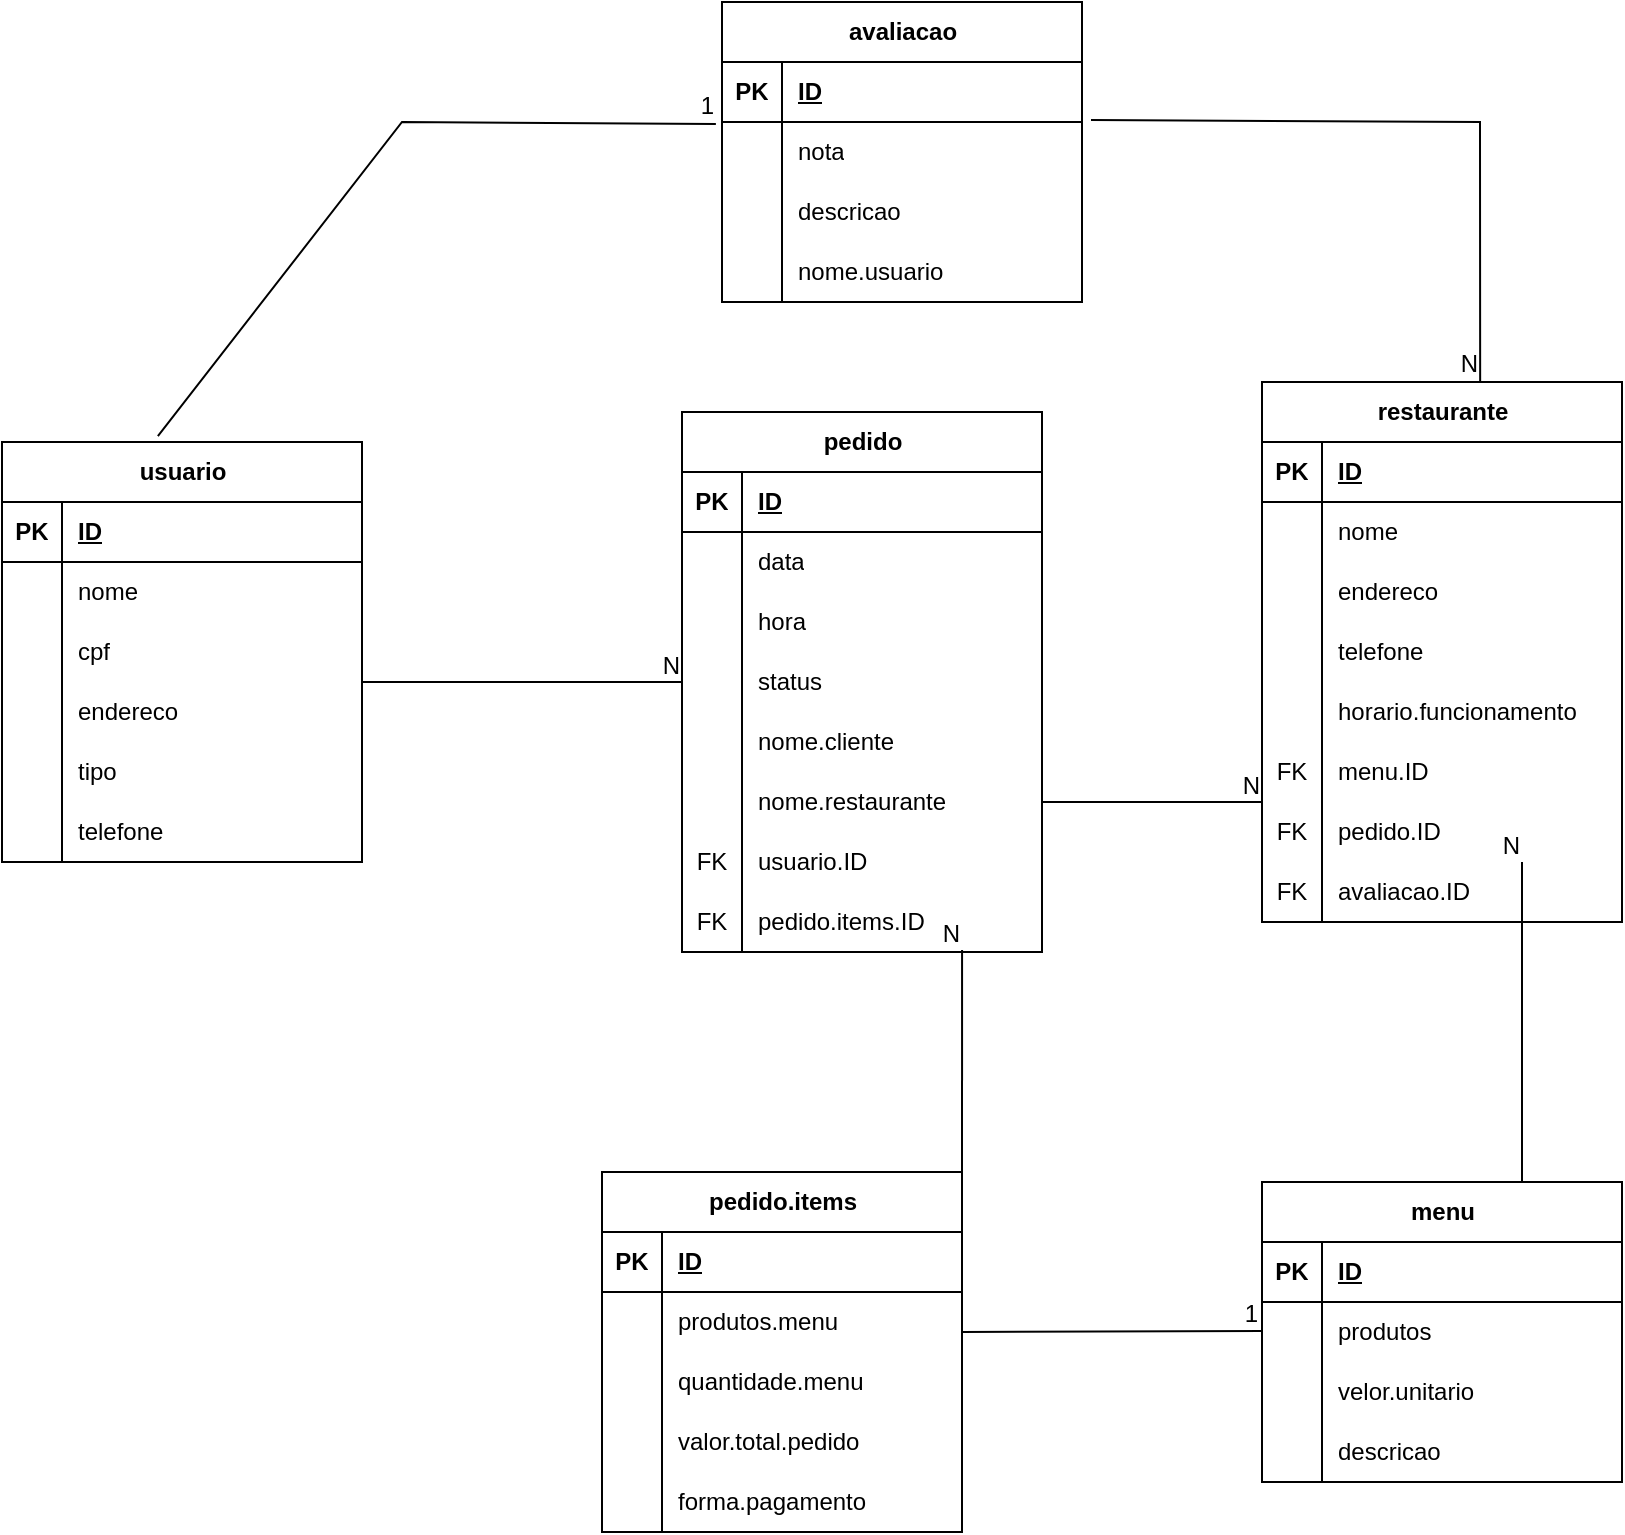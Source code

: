 <mxfile version="22.0.2" type="device">
  <diagram name="Página-1" id="AuluO09jWXsHlq4PIHbx">
    <mxGraphModel dx="1639" dy="901" grid="1" gridSize="10" guides="1" tooltips="1" connect="1" arrows="1" fold="1" page="1" pageScale="1" pageWidth="827" pageHeight="1169" math="0" shadow="0">
      <root>
        <mxCell id="0" />
        <mxCell id="1" parent="0" />
        <mxCell id="i4VufUz5K9TblMIkM4ua-24" value="usuario" style="shape=table;startSize=30;container=1;collapsible=1;childLayout=tableLayout;fixedRows=1;rowLines=0;fontStyle=1;align=center;resizeLast=1;html=1;" vertex="1" parent="1">
          <mxGeometry y="240" width="180" height="210" as="geometry" />
        </mxCell>
        <mxCell id="i4VufUz5K9TblMIkM4ua-25" value="" style="shape=tableRow;horizontal=0;startSize=0;swimlaneHead=0;swimlaneBody=0;fillColor=none;collapsible=0;dropTarget=0;points=[[0,0.5],[1,0.5]];portConstraint=eastwest;top=0;left=0;right=0;bottom=1;" vertex="1" parent="i4VufUz5K9TblMIkM4ua-24">
          <mxGeometry y="30" width="180" height="30" as="geometry" />
        </mxCell>
        <mxCell id="i4VufUz5K9TblMIkM4ua-26" value="PK" style="shape=partialRectangle;connectable=0;fillColor=none;top=0;left=0;bottom=0;right=0;fontStyle=1;overflow=hidden;whiteSpace=wrap;html=1;" vertex="1" parent="i4VufUz5K9TblMIkM4ua-25">
          <mxGeometry width="30" height="30" as="geometry">
            <mxRectangle width="30" height="30" as="alternateBounds" />
          </mxGeometry>
        </mxCell>
        <mxCell id="i4VufUz5K9TblMIkM4ua-27" value="ID" style="shape=partialRectangle;connectable=0;fillColor=none;top=0;left=0;bottom=0;right=0;align=left;spacingLeft=6;fontStyle=5;overflow=hidden;whiteSpace=wrap;html=1;" vertex="1" parent="i4VufUz5K9TblMIkM4ua-25">
          <mxGeometry x="30" width="150" height="30" as="geometry">
            <mxRectangle width="150" height="30" as="alternateBounds" />
          </mxGeometry>
        </mxCell>
        <mxCell id="i4VufUz5K9TblMIkM4ua-28" value="" style="shape=tableRow;horizontal=0;startSize=0;swimlaneHead=0;swimlaneBody=0;fillColor=none;collapsible=0;dropTarget=0;points=[[0,0.5],[1,0.5]];portConstraint=eastwest;top=0;left=0;right=0;bottom=0;" vertex="1" parent="i4VufUz5K9TblMIkM4ua-24">
          <mxGeometry y="60" width="180" height="30" as="geometry" />
        </mxCell>
        <mxCell id="i4VufUz5K9TblMIkM4ua-29" value="" style="shape=partialRectangle;connectable=0;fillColor=none;top=0;left=0;bottom=0;right=0;editable=1;overflow=hidden;whiteSpace=wrap;html=1;" vertex="1" parent="i4VufUz5K9TblMIkM4ua-28">
          <mxGeometry width="30" height="30" as="geometry">
            <mxRectangle width="30" height="30" as="alternateBounds" />
          </mxGeometry>
        </mxCell>
        <mxCell id="i4VufUz5K9TblMIkM4ua-30" value="nome&lt;span style=&quot;white-space: pre;&quot;&gt;&#x9;&lt;/span&gt;" style="shape=partialRectangle;connectable=0;fillColor=none;top=0;left=0;bottom=0;right=0;align=left;spacingLeft=6;overflow=hidden;whiteSpace=wrap;html=1;" vertex="1" parent="i4VufUz5K9TblMIkM4ua-28">
          <mxGeometry x="30" width="150" height="30" as="geometry">
            <mxRectangle width="150" height="30" as="alternateBounds" />
          </mxGeometry>
        </mxCell>
        <mxCell id="i4VufUz5K9TblMIkM4ua-31" value="" style="shape=tableRow;horizontal=0;startSize=0;swimlaneHead=0;swimlaneBody=0;fillColor=none;collapsible=0;dropTarget=0;points=[[0,0.5],[1,0.5]];portConstraint=eastwest;top=0;left=0;right=0;bottom=0;" vertex="1" parent="i4VufUz5K9TblMIkM4ua-24">
          <mxGeometry y="90" width="180" height="30" as="geometry" />
        </mxCell>
        <mxCell id="i4VufUz5K9TblMIkM4ua-32" value="" style="shape=partialRectangle;connectable=0;fillColor=none;top=0;left=0;bottom=0;right=0;editable=1;overflow=hidden;whiteSpace=wrap;html=1;" vertex="1" parent="i4VufUz5K9TblMIkM4ua-31">
          <mxGeometry width="30" height="30" as="geometry">
            <mxRectangle width="30" height="30" as="alternateBounds" />
          </mxGeometry>
        </mxCell>
        <mxCell id="i4VufUz5K9TblMIkM4ua-33" value="cpf" style="shape=partialRectangle;connectable=0;fillColor=none;top=0;left=0;bottom=0;right=0;align=left;spacingLeft=6;overflow=hidden;whiteSpace=wrap;html=1;" vertex="1" parent="i4VufUz5K9TblMIkM4ua-31">
          <mxGeometry x="30" width="150" height="30" as="geometry">
            <mxRectangle width="150" height="30" as="alternateBounds" />
          </mxGeometry>
        </mxCell>
        <mxCell id="i4VufUz5K9TblMIkM4ua-34" value="" style="shape=tableRow;horizontal=0;startSize=0;swimlaneHead=0;swimlaneBody=0;fillColor=none;collapsible=0;dropTarget=0;points=[[0,0.5],[1,0.5]];portConstraint=eastwest;top=0;left=0;right=0;bottom=0;" vertex="1" parent="i4VufUz5K9TblMIkM4ua-24">
          <mxGeometry y="120" width="180" height="30" as="geometry" />
        </mxCell>
        <mxCell id="i4VufUz5K9TblMIkM4ua-35" value="" style="shape=partialRectangle;connectable=0;fillColor=none;top=0;left=0;bottom=0;right=0;editable=1;overflow=hidden;whiteSpace=wrap;html=1;" vertex="1" parent="i4VufUz5K9TblMIkM4ua-34">
          <mxGeometry width="30" height="30" as="geometry">
            <mxRectangle width="30" height="30" as="alternateBounds" />
          </mxGeometry>
        </mxCell>
        <mxCell id="i4VufUz5K9TblMIkM4ua-36" value="endereco" style="shape=partialRectangle;connectable=0;fillColor=none;top=0;left=0;bottom=0;right=0;align=left;spacingLeft=6;overflow=hidden;whiteSpace=wrap;html=1;" vertex="1" parent="i4VufUz5K9TblMIkM4ua-34">
          <mxGeometry x="30" width="150" height="30" as="geometry">
            <mxRectangle width="150" height="30" as="alternateBounds" />
          </mxGeometry>
        </mxCell>
        <mxCell id="i4VufUz5K9TblMIkM4ua-50" value="" style="shape=tableRow;horizontal=0;startSize=0;swimlaneHead=0;swimlaneBody=0;fillColor=none;collapsible=0;dropTarget=0;points=[[0,0.5],[1,0.5]];portConstraint=eastwest;top=0;left=0;right=0;bottom=0;" vertex="1" parent="i4VufUz5K9TblMIkM4ua-24">
          <mxGeometry y="150" width="180" height="30" as="geometry" />
        </mxCell>
        <mxCell id="i4VufUz5K9TblMIkM4ua-51" value="" style="shape=partialRectangle;connectable=0;fillColor=none;top=0;left=0;bottom=0;right=0;editable=1;overflow=hidden;whiteSpace=wrap;html=1;" vertex="1" parent="i4VufUz5K9TblMIkM4ua-50">
          <mxGeometry width="30" height="30" as="geometry">
            <mxRectangle width="30" height="30" as="alternateBounds" />
          </mxGeometry>
        </mxCell>
        <mxCell id="i4VufUz5K9TblMIkM4ua-52" value="tipo" style="shape=partialRectangle;connectable=0;fillColor=none;top=0;left=0;bottom=0;right=0;align=left;spacingLeft=6;overflow=hidden;whiteSpace=wrap;html=1;" vertex="1" parent="i4VufUz5K9TblMIkM4ua-50">
          <mxGeometry x="30" width="150" height="30" as="geometry">
            <mxRectangle width="150" height="30" as="alternateBounds" />
          </mxGeometry>
        </mxCell>
        <mxCell id="i4VufUz5K9TblMIkM4ua-53" value="" style="shape=tableRow;horizontal=0;startSize=0;swimlaneHead=0;swimlaneBody=0;fillColor=none;collapsible=0;dropTarget=0;points=[[0,0.5],[1,0.5]];portConstraint=eastwest;top=0;left=0;right=0;bottom=0;" vertex="1" parent="i4VufUz5K9TblMIkM4ua-24">
          <mxGeometry y="180" width="180" height="30" as="geometry" />
        </mxCell>
        <mxCell id="i4VufUz5K9TblMIkM4ua-54" value="" style="shape=partialRectangle;connectable=0;fillColor=none;top=0;left=0;bottom=0;right=0;editable=1;overflow=hidden;whiteSpace=wrap;html=1;" vertex="1" parent="i4VufUz5K9TblMIkM4ua-53">
          <mxGeometry width="30" height="30" as="geometry">
            <mxRectangle width="30" height="30" as="alternateBounds" />
          </mxGeometry>
        </mxCell>
        <mxCell id="i4VufUz5K9TblMIkM4ua-55" value="telefone" style="shape=partialRectangle;connectable=0;fillColor=none;top=0;left=0;bottom=0;right=0;align=left;spacingLeft=6;overflow=hidden;whiteSpace=wrap;html=1;" vertex="1" parent="i4VufUz5K9TblMIkM4ua-53">
          <mxGeometry x="30" width="150" height="30" as="geometry">
            <mxRectangle width="150" height="30" as="alternateBounds" />
          </mxGeometry>
        </mxCell>
        <mxCell id="i4VufUz5K9TblMIkM4ua-56" value="restaurante" style="shape=table;startSize=30;container=1;collapsible=1;childLayout=tableLayout;fixedRows=1;rowLines=0;fontStyle=1;align=center;resizeLast=1;html=1;" vertex="1" parent="1">
          <mxGeometry x="630" y="210" width="180" height="270" as="geometry" />
        </mxCell>
        <mxCell id="i4VufUz5K9TblMIkM4ua-57" value="" style="shape=tableRow;horizontal=0;startSize=0;swimlaneHead=0;swimlaneBody=0;fillColor=none;collapsible=0;dropTarget=0;points=[[0,0.5],[1,0.5]];portConstraint=eastwest;top=0;left=0;right=0;bottom=1;" vertex="1" parent="i4VufUz5K9TblMIkM4ua-56">
          <mxGeometry y="30" width="180" height="30" as="geometry" />
        </mxCell>
        <mxCell id="i4VufUz5K9TblMIkM4ua-58" value="PK" style="shape=partialRectangle;connectable=0;fillColor=none;top=0;left=0;bottom=0;right=0;fontStyle=1;overflow=hidden;whiteSpace=wrap;html=1;" vertex="1" parent="i4VufUz5K9TblMIkM4ua-57">
          <mxGeometry width="30" height="30" as="geometry">
            <mxRectangle width="30" height="30" as="alternateBounds" />
          </mxGeometry>
        </mxCell>
        <mxCell id="i4VufUz5K9TblMIkM4ua-59" value="ID" style="shape=partialRectangle;connectable=0;fillColor=none;top=0;left=0;bottom=0;right=0;align=left;spacingLeft=6;fontStyle=5;overflow=hidden;whiteSpace=wrap;html=1;" vertex="1" parent="i4VufUz5K9TblMIkM4ua-57">
          <mxGeometry x="30" width="150" height="30" as="geometry">
            <mxRectangle width="150" height="30" as="alternateBounds" />
          </mxGeometry>
        </mxCell>
        <mxCell id="i4VufUz5K9TblMIkM4ua-60" value="" style="shape=tableRow;horizontal=0;startSize=0;swimlaneHead=0;swimlaneBody=0;fillColor=none;collapsible=0;dropTarget=0;points=[[0,0.5],[1,0.5]];portConstraint=eastwest;top=0;left=0;right=0;bottom=0;" vertex="1" parent="i4VufUz5K9TblMIkM4ua-56">
          <mxGeometry y="60" width="180" height="30" as="geometry" />
        </mxCell>
        <mxCell id="i4VufUz5K9TblMIkM4ua-61" value="" style="shape=partialRectangle;connectable=0;fillColor=none;top=0;left=0;bottom=0;right=0;editable=1;overflow=hidden;whiteSpace=wrap;html=1;" vertex="1" parent="i4VufUz5K9TblMIkM4ua-60">
          <mxGeometry width="30" height="30" as="geometry">
            <mxRectangle width="30" height="30" as="alternateBounds" />
          </mxGeometry>
        </mxCell>
        <mxCell id="i4VufUz5K9TblMIkM4ua-62" value="nome" style="shape=partialRectangle;connectable=0;fillColor=none;top=0;left=0;bottom=0;right=0;align=left;spacingLeft=6;overflow=hidden;whiteSpace=wrap;html=1;" vertex="1" parent="i4VufUz5K9TblMIkM4ua-60">
          <mxGeometry x="30" width="150" height="30" as="geometry">
            <mxRectangle width="150" height="30" as="alternateBounds" />
          </mxGeometry>
        </mxCell>
        <mxCell id="i4VufUz5K9TblMIkM4ua-63" value="" style="shape=tableRow;horizontal=0;startSize=0;swimlaneHead=0;swimlaneBody=0;fillColor=none;collapsible=0;dropTarget=0;points=[[0,0.5],[1,0.5]];portConstraint=eastwest;top=0;left=0;right=0;bottom=0;" vertex="1" parent="i4VufUz5K9TblMIkM4ua-56">
          <mxGeometry y="90" width="180" height="30" as="geometry" />
        </mxCell>
        <mxCell id="i4VufUz5K9TblMIkM4ua-64" value="" style="shape=partialRectangle;connectable=0;fillColor=none;top=0;left=0;bottom=0;right=0;editable=1;overflow=hidden;whiteSpace=wrap;html=1;" vertex="1" parent="i4VufUz5K9TblMIkM4ua-63">
          <mxGeometry width="30" height="30" as="geometry">
            <mxRectangle width="30" height="30" as="alternateBounds" />
          </mxGeometry>
        </mxCell>
        <mxCell id="i4VufUz5K9TblMIkM4ua-65" value="endereco" style="shape=partialRectangle;connectable=0;fillColor=none;top=0;left=0;bottom=0;right=0;align=left;spacingLeft=6;overflow=hidden;whiteSpace=wrap;html=1;" vertex="1" parent="i4VufUz5K9TblMIkM4ua-63">
          <mxGeometry x="30" width="150" height="30" as="geometry">
            <mxRectangle width="150" height="30" as="alternateBounds" />
          </mxGeometry>
        </mxCell>
        <mxCell id="i4VufUz5K9TblMIkM4ua-66" value="" style="shape=tableRow;horizontal=0;startSize=0;swimlaneHead=0;swimlaneBody=0;fillColor=none;collapsible=0;dropTarget=0;points=[[0,0.5],[1,0.5]];portConstraint=eastwest;top=0;left=0;right=0;bottom=0;" vertex="1" parent="i4VufUz5K9TblMIkM4ua-56">
          <mxGeometry y="120" width="180" height="30" as="geometry" />
        </mxCell>
        <mxCell id="i4VufUz5K9TblMIkM4ua-67" value="" style="shape=partialRectangle;connectable=0;fillColor=none;top=0;left=0;bottom=0;right=0;editable=1;overflow=hidden;whiteSpace=wrap;html=1;" vertex="1" parent="i4VufUz5K9TblMIkM4ua-66">
          <mxGeometry width="30" height="30" as="geometry">
            <mxRectangle width="30" height="30" as="alternateBounds" />
          </mxGeometry>
        </mxCell>
        <mxCell id="i4VufUz5K9TblMIkM4ua-68" value="telefone" style="shape=partialRectangle;connectable=0;fillColor=none;top=0;left=0;bottom=0;right=0;align=left;spacingLeft=6;overflow=hidden;whiteSpace=wrap;html=1;" vertex="1" parent="i4VufUz5K9TblMIkM4ua-66">
          <mxGeometry x="30" width="150" height="30" as="geometry">
            <mxRectangle width="150" height="30" as="alternateBounds" />
          </mxGeometry>
        </mxCell>
        <mxCell id="i4VufUz5K9TblMIkM4ua-69" value="" style="shape=tableRow;horizontal=0;startSize=0;swimlaneHead=0;swimlaneBody=0;fillColor=none;collapsible=0;dropTarget=0;points=[[0,0.5],[1,0.5]];portConstraint=eastwest;top=0;left=0;right=0;bottom=0;" vertex="1" parent="i4VufUz5K9TblMIkM4ua-56">
          <mxGeometry y="150" width="180" height="30" as="geometry" />
        </mxCell>
        <mxCell id="i4VufUz5K9TblMIkM4ua-70" value="" style="shape=partialRectangle;connectable=0;fillColor=none;top=0;left=0;bottom=0;right=0;editable=1;overflow=hidden;whiteSpace=wrap;html=1;" vertex="1" parent="i4VufUz5K9TblMIkM4ua-69">
          <mxGeometry width="30" height="30" as="geometry">
            <mxRectangle width="30" height="30" as="alternateBounds" />
          </mxGeometry>
        </mxCell>
        <mxCell id="i4VufUz5K9TblMIkM4ua-71" value="horario.funcionamento" style="shape=partialRectangle;connectable=0;fillColor=none;top=0;left=0;bottom=0;right=0;align=left;spacingLeft=6;overflow=hidden;whiteSpace=wrap;html=1;" vertex="1" parent="i4VufUz5K9TblMIkM4ua-69">
          <mxGeometry x="30" width="150" height="30" as="geometry">
            <mxRectangle width="150" height="30" as="alternateBounds" />
          </mxGeometry>
        </mxCell>
        <mxCell id="i4VufUz5K9TblMIkM4ua-72" value="" style="shape=tableRow;horizontal=0;startSize=0;swimlaneHead=0;swimlaneBody=0;fillColor=none;collapsible=0;dropTarget=0;points=[[0,0.5],[1,0.5]];portConstraint=eastwest;top=0;left=0;right=0;bottom=0;" vertex="1" parent="i4VufUz5K9TblMIkM4ua-56">
          <mxGeometry y="180" width="180" height="30" as="geometry" />
        </mxCell>
        <mxCell id="i4VufUz5K9TblMIkM4ua-73" value="FK" style="shape=partialRectangle;connectable=0;fillColor=none;top=0;left=0;bottom=0;right=0;editable=1;overflow=hidden;whiteSpace=wrap;html=1;" vertex="1" parent="i4VufUz5K9TblMIkM4ua-72">
          <mxGeometry width="30" height="30" as="geometry">
            <mxRectangle width="30" height="30" as="alternateBounds" />
          </mxGeometry>
        </mxCell>
        <mxCell id="i4VufUz5K9TblMIkM4ua-74" value="menu.ID" style="shape=partialRectangle;connectable=0;fillColor=none;top=0;left=0;bottom=0;right=0;align=left;spacingLeft=6;overflow=hidden;whiteSpace=wrap;html=1;" vertex="1" parent="i4VufUz5K9TblMIkM4ua-72">
          <mxGeometry x="30" width="150" height="30" as="geometry">
            <mxRectangle width="150" height="30" as="alternateBounds" />
          </mxGeometry>
        </mxCell>
        <mxCell id="i4VufUz5K9TblMIkM4ua-116" value="" style="shape=tableRow;horizontal=0;startSize=0;swimlaneHead=0;swimlaneBody=0;fillColor=none;collapsible=0;dropTarget=0;points=[[0,0.5],[1,0.5]];portConstraint=eastwest;top=0;left=0;right=0;bottom=0;" vertex="1" parent="i4VufUz5K9TblMIkM4ua-56">
          <mxGeometry y="210" width="180" height="30" as="geometry" />
        </mxCell>
        <mxCell id="i4VufUz5K9TblMIkM4ua-117" value="FK" style="shape=partialRectangle;connectable=0;fillColor=none;top=0;left=0;bottom=0;right=0;editable=1;overflow=hidden;whiteSpace=wrap;html=1;" vertex="1" parent="i4VufUz5K9TblMIkM4ua-116">
          <mxGeometry width="30" height="30" as="geometry">
            <mxRectangle width="30" height="30" as="alternateBounds" />
          </mxGeometry>
        </mxCell>
        <mxCell id="i4VufUz5K9TblMIkM4ua-118" value="pedido.ID" style="shape=partialRectangle;connectable=0;fillColor=none;top=0;left=0;bottom=0;right=0;align=left;spacingLeft=6;overflow=hidden;whiteSpace=wrap;html=1;" vertex="1" parent="i4VufUz5K9TblMIkM4ua-116">
          <mxGeometry x="30" width="150" height="30" as="geometry">
            <mxRectangle width="150" height="30" as="alternateBounds" />
          </mxGeometry>
        </mxCell>
        <mxCell id="i4VufUz5K9TblMIkM4ua-161" value="" style="shape=tableRow;horizontal=0;startSize=0;swimlaneHead=0;swimlaneBody=0;fillColor=none;collapsible=0;dropTarget=0;points=[[0,0.5],[1,0.5]];portConstraint=eastwest;top=0;left=0;right=0;bottom=0;" vertex="1" parent="i4VufUz5K9TblMIkM4ua-56">
          <mxGeometry y="240" width="180" height="30" as="geometry" />
        </mxCell>
        <mxCell id="i4VufUz5K9TblMIkM4ua-162" value="FK" style="shape=partialRectangle;connectable=0;fillColor=none;top=0;left=0;bottom=0;right=0;editable=1;overflow=hidden;whiteSpace=wrap;html=1;" vertex="1" parent="i4VufUz5K9TblMIkM4ua-161">
          <mxGeometry width="30" height="30" as="geometry">
            <mxRectangle width="30" height="30" as="alternateBounds" />
          </mxGeometry>
        </mxCell>
        <mxCell id="i4VufUz5K9TblMIkM4ua-163" value="avaliacao.ID" style="shape=partialRectangle;connectable=0;fillColor=none;top=0;left=0;bottom=0;right=0;align=left;spacingLeft=6;overflow=hidden;whiteSpace=wrap;html=1;" vertex="1" parent="i4VufUz5K9TblMIkM4ua-161">
          <mxGeometry x="30" width="150" height="30" as="geometry">
            <mxRectangle width="150" height="30" as="alternateBounds" />
          </mxGeometry>
        </mxCell>
        <mxCell id="i4VufUz5K9TblMIkM4ua-75" value="menu" style="shape=table;startSize=30;container=1;collapsible=1;childLayout=tableLayout;fixedRows=1;rowLines=0;fontStyle=1;align=center;resizeLast=1;html=1;" vertex="1" parent="1">
          <mxGeometry x="630" y="610" width="180" height="150" as="geometry" />
        </mxCell>
        <mxCell id="i4VufUz5K9TblMIkM4ua-76" value="" style="shape=tableRow;horizontal=0;startSize=0;swimlaneHead=0;swimlaneBody=0;fillColor=none;collapsible=0;dropTarget=0;points=[[0,0.5],[1,0.5]];portConstraint=eastwest;top=0;left=0;right=0;bottom=1;" vertex="1" parent="i4VufUz5K9TblMIkM4ua-75">
          <mxGeometry y="30" width="180" height="30" as="geometry" />
        </mxCell>
        <mxCell id="i4VufUz5K9TblMIkM4ua-77" value="PK" style="shape=partialRectangle;connectable=0;fillColor=none;top=0;left=0;bottom=0;right=0;fontStyle=1;overflow=hidden;whiteSpace=wrap;html=1;" vertex="1" parent="i4VufUz5K9TblMIkM4ua-76">
          <mxGeometry width="30" height="30" as="geometry">
            <mxRectangle width="30" height="30" as="alternateBounds" />
          </mxGeometry>
        </mxCell>
        <mxCell id="i4VufUz5K9TblMIkM4ua-78" value="ID" style="shape=partialRectangle;connectable=0;fillColor=none;top=0;left=0;bottom=0;right=0;align=left;spacingLeft=6;fontStyle=5;overflow=hidden;whiteSpace=wrap;html=1;" vertex="1" parent="i4VufUz5K9TblMIkM4ua-76">
          <mxGeometry x="30" width="150" height="30" as="geometry">
            <mxRectangle width="150" height="30" as="alternateBounds" />
          </mxGeometry>
        </mxCell>
        <mxCell id="i4VufUz5K9TblMIkM4ua-79" value="" style="shape=tableRow;horizontal=0;startSize=0;swimlaneHead=0;swimlaneBody=0;fillColor=none;collapsible=0;dropTarget=0;points=[[0,0.5],[1,0.5]];portConstraint=eastwest;top=0;left=0;right=0;bottom=0;" vertex="1" parent="i4VufUz5K9TblMIkM4ua-75">
          <mxGeometry y="60" width="180" height="30" as="geometry" />
        </mxCell>
        <mxCell id="i4VufUz5K9TblMIkM4ua-80" value="" style="shape=partialRectangle;connectable=0;fillColor=none;top=0;left=0;bottom=0;right=0;editable=1;overflow=hidden;whiteSpace=wrap;html=1;" vertex="1" parent="i4VufUz5K9TblMIkM4ua-79">
          <mxGeometry width="30" height="30" as="geometry">
            <mxRectangle width="30" height="30" as="alternateBounds" />
          </mxGeometry>
        </mxCell>
        <mxCell id="i4VufUz5K9TblMIkM4ua-81" value="produtos" style="shape=partialRectangle;connectable=0;fillColor=none;top=0;left=0;bottom=0;right=0;align=left;spacingLeft=6;overflow=hidden;whiteSpace=wrap;html=1;" vertex="1" parent="i4VufUz5K9TblMIkM4ua-79">
          <mxGeometry x="30" width="150" height="30" as="geometry">
            <mxRectangle width="150" height="30" as="alternateBounds" />
          </mxGeometry>
        </mxCell>
        <mxCell id="i4VufUz5K9TblMIkM4ua-82" value="" style="shape=tableRow;horizontal=0;startSize=0;swimlaneHead=0;swimlaneBody=0;fillColor=none;collapsible=0;dropTarget=0;points=[[0,0.5],[1,0.5]];portConstraint=eastwest;top=0;left=0;right=0;bottom=0;" vertex="1" parent="i4VufUz5K9TblMIkM4ua-75">
          <mxGeometry y="90" width="180" height="30" as="geometry" />
        </mxCell>
        <mxCell id="i4VufUz5K9TblMIkM4ua-83" value="" style="shape=partialRectangle;connectable=0;fillColor=none;top=0;left=0;bottom=0;right=0;editable=1;overflow=hidden;whiteSpace=wrap;html=1;" vertex="1" parent="i4VufUz5K9TblMIkM4ua-82">
          <mxGeometry width="30" height="30" as="geometry">
            <mxRectangle width="30" height="30" as="alternateBounds" />
          </mxGeometry>
        </mxCell>
        <mxCell id="i4VufUz5K9TblMIkM4ua-84" value="velor.unitario" style="shape=partialRectangle;connectable=0;fillColor=none;top=0;left=0;bottom=0;right=0;align=left;spacingLeft=6;overflow=hidden;whiteSpace=wrap;html=1;" vertex="1" parent="i4VufUz5K9TblMIkM4ua-82">
          <mxGeometry x="30" width="150" height="30" as="geometry">
            <mxRectangle width="150" height="30" as="alternateBounds" />
          </mxGeometry>
        </mxCell>
        <mxCell id="i4VufUz5K9TblMIkM4ua-85" value="" style="shape=tableRow;horizontal=0;startSize=0;swimlaneHead=0;swimlaneBody=0;fillColor=none;collapsible=0;dropTarget=0;points=[[0,0.5],[1,0.5]];portConstraint=eastwest;top=0;left=0;right=0;bottom=0;" vertex="1" parent="i4VufUz5K9TblMIkM4ua-75">
          <mxGeometry y="120" width="180" height="30" as="geometry" />
        </mxCell>
        <mxCell id="i4VufUz5K9TblMIkM4ua-86" value="" style="shape=partialRectangle;connectable=0;fillColor=none;top=0;left=0;bottom=0;right=0;editable=1;overflow=hidden;whiteSpace=wrap;html=1;" vertex="1" parent="i4VufUz5K9TblMIkM4ua-85">
          <mxGeometry width="30" height="30" as="geometry">
            <mxRectangle width="30" height="30" as="alternateBounds" />
          </mxGeometry>
        </mxCell>
        <mxCell id="i4VufUz5K9TblMIkM4ua-87" value="descricao" style="shape=partialRectangle;connectable=0;fillColor=none;top=0;left=0;bottom=0;right=0;align=left;spacingLeft=6;overflow=hidden;whiteSpace=wrap;html=1;" vertex="1" parent="i4VufUz5K9TblMIkM4ua-85">
          <mxGeometry x="30" width="150" height="30" as="geometry">
            <mxRectangle width="150" height="30" as="alternateBounds" />
          </mxGeometry>
        </mxCell>
        <mxCell id="i4VufUz5K9TblMIkM4ua-88" value="pedido" style="shape=table;startSize=30;container=1;collapsible=1;childLayout=tableLayout;fixedRows=1;rowLines=0;fontStyle=1;align=center;resizeLast=1;html=1;" vertex="1" parent="1">
          <mxGeometry x="340" y="225" width="180" height="270" as="geometry" />
        </mxCell>
        <mxCell id="i4VufUz5K9TblMIkM4ua-89" value="" style="shape=tableRow;horizontal=0;startSize=0;swimlaneHead=0;swimlaneBody=0;fillColor=none;collapsible=0;dropTarget=0;points=[[0,0.5],[1,0.5]];portConstraint=eastwest;top=0;left=0;right=0;bottom=1;" vertex="1" parent="i4VufUz5K9TblMIkM4ua-88">
          <mxGeometry y="30" width="180" height="30" as="geometry" />
        </mxCell>
        <mxCell id="i4VufUz5K9TblMIkM4ua-90" value="PK" style="shape=partialRectangle;connectable=0;fillColor=none;top=0;left=0;bottom=0;right=0;fontStyle=1;overflow=hidden;whiteSpace=wrap;html=1;" vertex="1" parent="i4VufUz5K9TblMIkM4ua-89">
          <mxGeometry width="30" height="30" as="geometry">
            <mxRectangle width="30" height="30" as="alternateBounds" />
          </mxGeometry>
        </mxCell>
        <mxCell id="i4VufUz5K9TblMIkM4ua-91" value="ID" style="shape=partialRectangle;connectable=0;fillColor=none;top=0;left=0;bottom=0;right=0;align=left;spacingLeft=6;fontStyle=5;overflow=hidden;whiteSpace=wrap;html=1;" vertex="1" parent="i4VufUz5K9TblMIkM4ua-89">
          <mxGeometry x="30" width="150" height="30" as="geometry">
            <mxRectangle width="150" height="30" as="alternateBounds" />
          </mxGeometry>
        </mxCell>
        <mxCell id="i4VufUz5K9TblMIkM4ua-92" value="" style="shape=tableRow;horizontal=0;startSize=0;swimlaneHead=0;swimlaneBody=0;fillColor=none;collapsible=0;dropTarget=0;points=[[0,0.5],[1,0.5]];portConstraint=eastwest;top=0;left=0;right=0;bottom=0;" vertex="1" parent="i4VufUz5K9TblMIkM4ua-88">
          <mxGeometry y="60" width="180" height="30" as="geometry" />
        </mxCell>
        <mxCell id="i4VufUz5K9TblMIkM4ua-93" value="" style="shape=partialRectangle;connectable=0;fillColor=none;top=0;left=0;bottom=0;right=0;editable=1;overflow=hidden;whiteSpace=wrap;html=1;" vertex="1" parent="i4VufUz5K9TblMIkM4ua-92">
          <mxGeometry width="30" height="30" as="geometry">
            <mxRectangle width="30" height="30" as="alternateBounds" />
          </mxGeometry>
        </mxCell>
        <mxCell id="i4VufUz5K9TblMIkM4ua-94" value="data" style="shape=partialRectangle;connectable=0;fillColor=none;top=0;left=0;bottom=0;right=0;align=left;spacingLeft=6;overflow=hidden;whiteSpace=wrap;html=1;" vertex="1" parent="i4VufUz5K9TblMIkM4ua-92">
          <mxGeometry x="30" width="150" height="30" as="geometry">
            <mxRectangle width="150" height="30" as="alternateBounds" />
          </mxGeometry>
        </mxCell>
        <mxCell id="i4VufUz5K9TblMIkM4ua-95" value="" style="shape=tableRow;horizontal=0;startSize=0;swimlaneHead=0;swimlaneBody=0;fillColor=none;collapsible=0;dropTarget=0;points=[[0,0.5],[1,0.5]];portConstraint=eastwest;top=0;left=0;right=0;bottom=0;" vertex="1" parent="i4VufUz5K9TblMIkM4ua-88">
          <mxGeometry y="90" width="180" height="30" as="geometry" />
        </mxCell>
        <mxCell id="i4VufUz5K9TblMIkM4ua-96" value="" style="shape=partialRectangle;connectable=0;fillColor=none;top=0;left=0;bottom=0;right=0;editable=1;overflow=hidden;whiteSpace=wrap;html=1;" vertex="1" parent="i4VufUz5K9TblMIkM4ua-95">
          <mxGeometry width="30" height="30" as="geometry">
            <mxRectangle width="30" height="30" as="alternateBounds" />
          </mxGeometry>
        </mxCell>
        <mxCell id="i4VufUz5K9TblMIkM4ua-97" value="hora" style="shape=partialRectangle;connectable=0;fillColor=none;top=0;left=0;bottom=0;right=0;align=left;spacingLeft=6;overflow=hidden;whiteSpace=wrap;html=1;" vertex="1" parent="i4VufUz5K9TblMIkM4ua-95">
          <mxGeometry x="30" width="150" height="30" as="geometry">
            <mxRectangle width="150" height="30" as="alternateBounds" />
          </mxGeometry>
        </mxCell>
        <mxCell id="i4VufUz5K9TblMIkM4ua-98" value="" style="shape=tableRow;horizontal=0;startSize=0;swimlaneHead=0;swimlaneBody=0;fillColor=none;collapsible=0;dropTarget=0;points=[[0,0.5],[1,0.5]];portConstraint=eastwest;top=0;left=0;right=0;bottom=0;" vertex="1" parent="i4VufUz5K9TblMIkM4ua-88">
          <mxGeometry y="120" width="180" height="30" as="geometry" />
        </mxCell>
        <mxCell id="i4VufUz5K9TblMIkM4ua-99" value="" style="shape=partialRectangle;connectable=0;fillColor=none;top=0;left=0;bottom=0;right=0;editable=1;overflow=hidden;whiteSpace=wrap;html=1;" vertex="1" parent="i4VufUz5K9TblMIkM4ua-98">
          <mxGeometry width="30" height="30" as="geometry">
            <mxRectangle width="30" height="30" as="alternateBounds" />
          </mxGeometry>
        </mxCell>
        <mxCell id="i4VufUz5K9TblMIkM4ua-100" value="status" style="shape=partialRectangle;connectable=0;fillColor=none;top=0;left=0;bottom=0;right=0;align=left;spacingLeft=6;overflow=hidden;whiteSpace=wrap;html=1;" vertex="1" parent="i4VufUz5K9TblMIkM4ua-98">
          <mxGeometry x="30" width="150" height="30" as="geometry">
            <mxRectangle width="150" height="30" as="alternateBounds" />
          </mxGeometry>
        </mxCell>
        <mxCell id="i4VufUz5K9TblMIkM4ua-102" value="" style="shape=tableRow;horizontal=0;startSize=0;swimlaneHead=0;swimlaneBody=0;fillColor=none;collapsible=0;dropTarget=0;points=[[0,0.5],[1,0.5]];portConstraint=eastwest;top=0;left=0;right=0;bottom=0;" vertex="1" parent="i4VufUz5K9TblMIkM4ua-88">
          <mxGeometry y="150" width="180" height="30" as="geometry" />
        </mxCell>
        <mxCell id="i4VufUz5K9TblMIkM4ua-103" value="" style="shape=partialRectangle;connectable=0;fillColor=none;top=0;left=0;bottom=0;right=0;editable=1;overflow=hidden;whiteSpace=wrap;html=1;" vertex="1" parent="i4VufUz5K9TblMIkM4ua-102">
          <mxGeometry width="30" height="30" as="geometry">
            <mxRectangle width="30" height="30" as="alternateBounds" />
          </mxGeometry>
        </mxCell>
        <mxCell id="i4VufUz5K9TblMIkM4ua-104" value="nome.cliente" style="shape=partialRectangle;connectable=0;fillColor=none;top=0;left=0;bottom=0;right=0;align=left;spacingLeft=6;overflow=hidden;whiteSpace=wrap;html=1;" vertex="1" parent="i4VufUz5K9TblMIkM4ua-102">
          <mxGeometry x="30" width="150" height="30" as="geometry">
            <mxRectangle width="150" height="30" as="alternateBounds" />
          </mxGeometry>
        </mxCell>
        <mxCell id="i4VufUz5K9TblMIkM4ua-105" value="" style="shape=tableRow;horizontal=0;startSize=0;swimlaneHead=0;swimlaneBody=0;fillColor=none;collapsible=0;dropTarget=0;points=[[0,0.5],[1,0.5]];portConstraint=eastwest;top=0;left=0;right=0;bottom=0;" vertex="1" parent="i4VufUz5K9TblMIkM4ua-88">
          <mxGeometry y="180" width="180" height="30" as="geometry" />
        </mxCell>
        <mxCell id="i4VufUz5K9TblMIkM4ua-106" value="" style="shape=partialRectangle;connectable=0;fillColor=none;top=0;left=0;bottom=0;right=0;editable=1;overflow=hidden;whiteSpace=wrap;html=1;" vertex="1" parent="i4VufUz5K9TblMIkM4ua-105">
          <mxGeometry width="30" height="30" as="geometry">
            <mxRectangle width="30" height="30" as="alternateBounds" />
          </mxGeometry>
        </mxCell>
        <mxCell id="i4VufUz5K9TblMIkM4ua-107" value="nome.restaurante" style="shape=partialRectangle;connectable=0;fillColor=none;top=0;left=0;bottom=0;right=0;align=left;spacingLeft=6;overflow=hidden;whiteSpace=wrap;html=1;" vertex="1" parent="i4VufUz5K9TblMIkM4ua-105">
          <mxGeometry x="30" width="150" height="30" as="geometry">
            <mxRectangle width="150" height="30" as="alternateBounds" />
          </mxGeometry>
        </mxCell>
        <mxCell id="i4VufUz5K9TblMIkM4ua-108" value="" style="shape=tableRow;horizontal=0;startSize=0;swimlaneHead=0;swimlaneBody=0;fillColor=none;collapsible=0;dropTarget=0;points=[[0,0.5],[1,0.5]];portConstraint=eastwest;top=0;left=0;right=0;bottom=0;" vertex="1" parent="i4VufUz5K9TblMIkM4ua-88">
          <mxGeometry y="210" width="180" height="30" as="geometry" />
        </mxCell>
        <mxCell id="i4VufUz5K9TblMIkM4ua-109" value="FK" style="shape=partialRectangle;connectable=0;fillColor=none;top=0;left=0;bottom=0;right=0;editable=1;overflow=hidden;whiteSpace=wrap;html=1;" vertex="1" parent="i4VufUz5K9TblMIkM4ua-108">
          <mxGeometry width="30" height="30" as="geometry">
            <mxRectangle width="30" height="30" as="alternateBounds" />
          </mxGeometry>
        </mxCell>
        <mxCell id="i4VufUz5K9TblMIkM4ua-110" value="usuario.ID" style="shape=partialRectangle;connectable=0;fillColor=none;top=0;left=0;bottom=0;right=0;align=left;spacingLeft=6;overflow=hidden;whiteSpace=wrap;html=1;" vertex="1" parent="i4VufUz5K9TblMIkM4ua-108">
          <mxGeometry x="30" width="150" height="30" as="geometry">
            <mxRectangle width="150" height="30" as="alternateBounds" />
          </mxGeometry>
        </mxCell>
        <mxCell id="i4VufUz5K9TblMIkM4ua-138" value="" style="shape=tableRow;horizontal=0;startSize=0;swimlaneHead=0;swimlaneBody=0;fillColor=none;collapsible=0;dropTarget=0;points=[[0,0.5],[1,0.5]];portConstraint=eastwest;top=0;left=0;right=0;bottom=0;" vertex="1" parent="i4VufUz5K9TblMIkM4ua-88">
          <mxGeometry y="240" width="180" height="30" as="geometry" />
        </mxCell>
        <mxCell id="i4VufUz5K9TblMIkM4ua-139" value="FK" style="shape=partialRectangle;connectable=0;fillColor=none;top=0;left=0;bottom=0;right=0;editable=1;overflow=hidden;whiteSpace=wrap;html=1;" vertex="1" parent="i4VufUz5K9TblMIkM4ua-138">
          <mxGeometry width="30" height="30" as="geometry">
            <mxRectangle width="30" height="30" as="alternateBounds" />
          </mxGeometry>
        </mxCell>
        <mxCell id="i4VufUz5K9TblMIkM4ua-140" value="pedido.items.ID" style="shape=partialRectangle;connectable=0;fillColor=none;top=0;left=0;bottom=0;right=0;align=left;spacingLeft=6;overflow=hidden;whiteSpace=wrap;html=1;" vertex="1" parent="i4VufUz5K9TblMIkM4ua-138">
          <mxGeometry x="30" width="150" height="30" as="geometry">
            <mxRectangle width="150" height="30" as="alternateBounds" />
          </mxGeometry>
        </mxCell>
        <mxCell id="i4VufUz5K9TblMIkM4ua-111" value="" style="endArrow=none;html=1;rounded=0;" edge="1" parent="1">
          <mxGeometry relative="1" as="geometry">
            <mxPoint x="760" y="610" as="sourcePoint" />
            <mxPoint x="760" y="450" as="targetPoint" />
            <Array as="points">
              <mxPoint x="760" y="521" />
            </Array>
          </mxGeometry>
        </mxCell>
        <mxCell id="i4VufUz5K9TblMIkM4ua-112" value="N" style="resizable=0;html=1;whiteSpace=wrap;align=right;verticalAlign=bottom;" connectable="0" vertex="1" parent="i4VufUz5K9TblMIkM4ua-111">
          <mxGeometry x="1" relative="1" as="geometry" />
        </mxCell>
        <mxCell id="i4VufUz5K9TblMIkM4ua-114" value="" style="endArrow=none;html=1;rounded=0;" edge="1" parent="1">
          <mxGeometry relative="1" as="geometry">
            <mxPoint x="180" y="360" as="sourcePoint" />
            <mxPoint x="340" y="360" as="targetPoint" />
            <Array as="points">
              <mxPoint x="260" y="360" />
            </Array>
          </mxGeometry>
        </mxCell>
        <mxCell id="i4VufUz5K9TblMIkM4ua-115" value="N" style="resizable=0;html=1;whiteSpace=wrap;align=right;verticalAlign=bottom;" connectable="0" vertex="1" parent="i4VufUz5K9TblMIkM4ua-114">
          <mxGeometry x="1" relative="1" as="geometry" />
        </mxCell>
        <mxCell id="i4VufUz5K9TblMIkM4ua-119" value="" style="endArrow=none;html=1;rounded=0;exitX=1;exitY=0.5;exitDx=0;exitDy=0;" edge="1" parent="1" source="i4VufUz5K9TblMIkM4ua-105">
          <mxGeometry relative="1" as="geometry">
            <mxPoint x="490" y="420" as="sourcePoint" />
            <mxPoint x="630" y="420" as="targetPoint" />
            <Array as="points">
              <mxPoint x="570" y="420" />
            </Array>
          </mxGeometry>
        </mxCell>
        <mxCell id="i4VufUz5K9TblMIkM4ua-120" value="N" style="resizable=0;html=1;whiteSpace=wrap;align=right;verticalAlign=bottom;" connectable="0" vertex="1" parent="i4VufUz5K9TblMIkM4ua-119">
          <mxGeometry x="1" relative="1" as="geometry" />
        </mxCell>
        <mxCell id="i4VufUz5K9TblMIkM4ua-121" value="pedido.items" style="shape=table;startSize=30;container=1;collapsible=1;childLayout=tableLayout;fixedRows=1;rowLines=0;fontStyle=1;align=center;resizeLast=1;html=1;" vertex="1" parent="1">
          <mxGeometry x="300" y="605" width="180" height="180" as="geometry" />
        </mxCell>
        <mxCell id="i4VufUz5K9TblMIkM4ua-122" value="" style="shape=tableRow;horizontal=0;startSize=0;swimlaneHead=0;swimlaneBody=0;fillColor=none;collapsible=0;dropTarget=0;points=[[0,0.5],[1,0.5]];portConstraint=eastwest;top=0;left=0;right=0;bottom=1;" vertex="1" parent="i4VufUz5K9TblMIkM4ua-121">
          <mxGeometry y="30" width="180" height="30" as="geometry" />
        </mxCell>
        <mxCell id="i4VufUz5K9TblMIkM4ua-123" value="PK" style="shape=partialRectangle;connectable=0;fillColor=none;top=0;left=0;bottom=0;right=0;fontStyle=1;overflow=hidden;whiteSpace=wrap;html=1;" vertex="1" parent="i4VufUz5K9TblMIkM4ua-122">
          <mxGeometry width="30" height="30" as="geometry">
            <mxRectangle width="30" height="30" as="alternateBounds" />
          </mxGeometry>
        </mxCell>
        <mxCell id="i4VufUz5K9TblMIkM4ua-124" value="ID" style="shape=partialRectangle;connectable=0;fillColor=none;top=0;left=0;bottom=0;right=0;align=left;spacingLeft=6;fontStyle=5;overflow=hidden;whiteSpace=wrap;html=1;" vertex="1" parent="i4VufUz5K9TblMIkM4ua-122">
          <mxGeometry x="30" width="150" height="30" as="geometry">
            <mxRectangle width="150" height="30" as="alternateBounds" />
          </mxGeometry>
        </mxCell>
        <mxCell id="i4VufUz5K9TblMIkM4ua-125" value="" style="shape=tableRow;horizontal=0;startSize=0;swimlaneHead=0;swimlaneBody=0;fillColor=none;collapsible=0;dropTarget=0;points=[[0,0.5],[1,0.5]];portConstraint=eastwest;top=0;left=0;right=0;bottom=0;" vertex="1" parent="i4VufUz5K9TblMIkM4ua-121">
          <mxGeometry y="60" width="180" height="30" as="geometry" />
        </mxCell>
        <mxCell id="i4VufUz5K9TblMIkM4ua-126" value="" style="shape=partialRectangle;connectable=0;fillColor=none;top=0;left=0;bottom=0;right=0;editable=1;overflow=hidden;whiteSpace=wrap;html=1;" vertex="1" parent="i4VufUz5K9TblMIkM4ua-125">
          <mxGeometry width="30" height="30" as="geometry">
            <mxRectangle width="30" height="30" as="alternateBounds" />
          </mxGeometry>
        </mxCell>
        <mxCell id="i4VufUz5K9TblMIkM4ua-127" value="produtos.menu" style="shape=partialRectangle;connectable=0;fillColor=none;top=0;left=0;bottom=0;right=0;align=left;spacingLeft=6;overflow=hidden;whiteSpace=wrap;html=1;" vertex="1" parent="i4VufUz5K9TblMIkM4ua-125">
          <mxGeometry x="30" width="150" height="30" as="geometry">
            <mxRectangle width="150" height="30" as="alternateBounds" />
          </mxGeometry>
        </mxCell>
        <mxCell id="i4VufUz5K9TblMIkM4ua-128" value="" style="shape=tableRow;horizontal=0;startSize=0;swimlaneHead=0;swimlaneBody=0;fillColor=none;collapsible=0;dropTarget=0;points=[[0,0.5],[1,0.5]];portConstraint=eastwest;top=0;left=0;right=0;bottom=0;" vertex="1" parent="i4VufUz5K9TblMIkM4ua-121">
          <mxGeometry y="90" width="180" height="30" as="geometry" />
        </mxCell>
        <mxCell id="i4VufUz5K9TblMIkM4ua-129" value="" style="shape=partialRectangle;connectable=0;fillColor=none;top=0;left=0;bottom=0;right=0;editable=1;overflow=hidden;whiteSpace=wrap;html=1;" vertex="1" parent="i4VufUz5K9TblMIkM4ua-128">
          <mxGeometry width="30" height="30" as="geometry">
            <mxRectangle width="30" height="30" as="alternateBounds" />
          </mxGeometry>
        </mxCell>
        <mxCell id="i4VufUz5K9TblMIkM4ua-130" value="quantidade.menu" style="shape=partialRectangle;connectable=0;fillColor=none;top=0;left=0;bottom=0;right=0;align=left;spacingLeft=6;overflow=hidden;whiteSpace=wrap;html=1;" vertex="1" parent="i4VufUz5K9TblMIkM4ua-128">
          <mxGeometry x="30" width="150" height="30" as="geometry">
            <mxRectangle width="150" height="30" as="alternateBounds" />
          </mxGeometry>
        </mxCell>
        <mxCell id="i4VufUz5K9TblMIkM4ua-131" value="" style="shape=tableRow;horizontal=0;startSize=0;swimlaneHead=0;swimlaneBody=0;fillColor=none;collapsible=0;dropTarget=0;points=[[0,0.5],[1,0.5]];portConstraint=eastwest;top=0;left=0;right=0;bottom=0;" vertex="1" parent="i4VufUz5K9TblMIkM4ua-121">
          <mxGeometry y="120" width="180" height="30" as="geometry" />
        </mxCell>
        <mxCell id="i4VufUz5K9TblMIkM4ua-132" value="" style="shape=partialRectangle;connectable=0;fillColor=none;top=0;left=0;bottom=0;right=0;editable=1;overflow=hidden;whiteSpace=wrap;html=1;" vertex="1" parent="i4VufUz5K9TblMIkM4ua-131">
          <mxGeometry width="30" height="30" as="geometry">
            <mxRectangle width="30" height="30" as="alternateBounds" />
          </mxGeometry>
        </mxCell>
        <mxCell id="i4VufUz5K9TblMIkM4ua-133" value="valor.total.pedido" style="shape=partialRectangle;connectable=0;fillColor=none;top=0;left=0;bottom=0;right=0;align=left;spacingLeft=6;overflow=hidden;whiteSpace=wrap;html=1;" vertex="1" parent="i4VufUz5K9TblMIkM4ua-131">
          <mxGeometry x="30" width="150" height="30" as="geometry">
            <mxRectangle width="150" height="30" as="alternateBounds" />
          </mxGeometry>
        </mxCell>
        <mxCell id="i4VufUz5K9TblMIkM4ua-154" value="" style="shape=tableRow;horizontal=0;startSize=0;swimlaneHead=0;swimlaneBody=0;fillColor=none;collapsible=0;dropTarget=0;points=[[0,0.5],[1,0.5]];portConstraint=eastwest;top=0;left=0;right=0;bottom=0;" vertex="1" parent="i4VufUz5K9TblMIkM4ua-121">
          <mxGeometry y="150" width="180" height="30" as="geometry" />
        </mxCell>
        <mxCell id="i4VufUz5K9TblMIkM4ua-155" value="" style="shape=partialRectangle;connectable=0;fillColor=none;top=0;left=0;bottom=0;right=0;editable=1;overflow=hidden;whiteSpace=wrap;html=1;" vertex="1" parent="i4VufUz5K9TblMIkM4ua-154">
          <mxGeometry width="30" height="30" as="geometry">
            <mxRectangle width="30" height="30" as="alternateBounds" />
          </mxGeometry>
        </mxCell>
        <mxCell id="i4VufUz5K9TblMIkM4ua-156" value="forma.pagamento" style="shape=partialRectangle;connectable=0;fillColor=none;top=0;left=0;bottom=0;right=0;align=left;spacingLeft=6;overflow=hidden;whiteSpace=wrap;html=1;" vertex="1" parent="i4VufUz5K9TblMIkM4ua-154">
          <mxGeometry x="30" width="150" height="30" as="geometry">
            <mxRectangle width="150" height="30" as="alternateBounds" />
          </mxGeometry>
        </mxCell>
        <mxCell id="i4VufUz5K9TblMIkM4ua-134" value="" style="endArrow=none;html=1;rounded=0;" edge="1" parent="1">
          <mxGeometry relative="1" as="geometry">
            <mxPoint x="480" y="685" as="sourcePoint" />
            <mxPoint x="630" y="684.5" as="targetPoint" />
            <Array as="points" />
          </mxGeometry>
        </mxCell>
        <mxCell id="i4VufUz5K9TblMIkM4ua-135" value="1" style="resizable=0;html=1;whiteSpace=wrap;align=right;verticalAlign=bottom;" connectable="0" vertex="1" parent="i4VufUz5K9TblMIkM4ua-134">
          <mxGeometry x="1" relative="1" as="geometry" />
        </mxCell>
        <mxCell id="i4VufUz5K9TblMIkM4ua-136" value="" style="endArrow=none;html=1;rounded=0;entryX=0.778;entryY=0.967;entryDx=0;entryDy=0;entryPerimeter=0;" edge="1" parent="1" target="i4VufUz5K9TblMIkM4ua-138">
          <mxGeometry relative="1" as="geometry">
            <mxPoint x="480" y="610" as="sourcePoint" />
            <mxPoint x="472" y="468" as="targetPoint" />
          </mxGeometry>
        </mxCell>
        <mxCell id="i4VufUz5K9TblMIkM4ua-137" value="N" style="resizable=0;html=1;whiteSpace=wrap;align=right;verticalAlign=bottom;" connectable="0" vertex="1" parent="i4VufUz5K9TblMIkM4ua-136">
          <mxGeometry x="1" relative="1" as="geometry" />
        </mxCell>
        <mxCell id="i4VufUz5K9TblMIkM4ua-141" value="avaliacao" style="shape=table;startSize=30;container=1;collapsible=1;childLayout=tableLayout;fixedRows=1;rowLines=0;fontStyle=1;align=center;resizeLast=1;html=1;" vertex="1" parent="1">
          <mxGeometry x="360" y="20" width="180" height="150" as="geometry" />
        </mxCell>
        <mxCell id="i4VufUz5K9TblMIkM4ua-142" value="" style="shape=tableRow;horizontal=0;startSize=0;swimlaneHead=0;swimlaneBody=0;fillColor=none;collapsible=0;dropTarget=0;points=[[0,0.5],[1,0.5]];portConstraint=eastwest;top=0;left=0;right=0;bottom=1;" vertex="1" parent="i4VufUz5K9TblMIkM4ua-141">
          <mxGeometry y="30" width="180" height="30" as="geometry" />
        </mxCell>
        <mxCell id="i4VufUz5K9TblMIkM4ua-143" value="PK" style="shape=partialRectangle;connectable=0;fillColor=none;top=0;left=0;bottom=0;right=0;fontStyle=1;overflow=hidden;whiteSpace=wrap;html=1;" vertex="1" parent="i4VufUz5K9TblMIkM4ua-142">
          <mxGeometry width="30" height="30" as="geometry">
            <mxRectangle width="30" height="30" as="alternateBounds" />
          </mxGeometry>
        </mxCell>
        <mxCell id="i4VufUz5K9TblMIkM4ua-144" value="ID" style="shape=partialRectangle;connectable=0;fillColor=none;top=0;left=0;bottom=0;right=0;align=left;spacingLeft=6;fontStyle=5;overflow=hidden;whiteSpace=wrap;html=1;" vertex="1" parent="i4VufUz5K9TblMIkM4ua-142">
          <mxGeometry x="30" width="150" height="30" as="geometry">
            <mxRectangle width="150" height="30" as="alternateBounds" />
          </mxGeometry>
        </mxCell>
        <mxCell id="i4VufUz5K9TblMIkM4ua-145" value="" style="shape=tableRow;horizontal=0;startSize=0;swimlaneHead=0;swimlaneBody=0;fillColor=none;collapsible=0;dropTarget=0;points=[[0,0.5],[1,0.5]];portConstraint=eastwest;top=0;left=0;right=0;bottom=0;" vertex="1" parent="i4VufUz5K9TblMIkM4ua-141">
          <mxGeometry y="60" width="180" height="30" as="geometry" />
        </mxCell>
        <mxCell id="i4VufUz5K9TblMIkM4ua-146" value="" style="shape=partialRectangle;connectable=0;fillColor=none;top=0;left=0;bottom=0;right=0;editable=1;overflow=hidden;whiteSpace=wrap;html=1;" vertex="1" parent="i4VufUz5K9TblMIkM4ua-145">
          <mxGeometry width="30" height="30" as="geometry">
            <mxRectangle width="30" height="30" as="alternateBounds" />
          </mxGeometry>
        </mxCell>
        <mxCell id="i4VufUz5K9TblMIkM4ua-147" value="nota" style="shape=partialRectangle;connectable=0;fillColor=none;top=0;left=0;bottom=0;right=0;align=left;spacingLeft=6;overflow=hidden;whiteSpace=wrap;html=1;" vertex="1" parent="i4VufUz5K9TblMIkM4ua-145">
          <mxGeometry x="30" width="150" height="30" as="geometry">
            <mxRectangle width="150" height="30" as="alternateBounds" />
          </mxGeometry>
        </mxCell>
        <mxCell id="i4VufUz5K9TblMIkM4ua-148" value="" style="shape=tableRow;horizontal=0;startSize=0;swimlaneHead=0;swimlaneBody=0;fillColor=none;collapsible=0;dropTarget=0;points=[[0,0.5],[1,0.5]];portConstraint=eastwest;top=0;left=0;right=0;bottom=0;" vertex="1" parent="i4VufUz5K9TblMIkM4ua-141">
          <mxGeometry y="90" width="180" height="30" as="geometry" />
        </mxCell>
        <mxCell id="i4VufUz5K9TblMIkM4ua-149" value="" style="shape=partialRectangle;connectable=0;fillColor=none;top=0;left=0;bottom=0;right=0;editable=1;overflow=hidden;whiteSpace=wrap;html=1;" vertex="1" parent="i4VufUz5K9TblMIkM4ua-148">
          <mxGeometry width="30" height="30" as="geometry">
            <mxRectangle width="30" height="30" as="alternateBounds" />
          </mxGeometry>
        </mxCell>
        <mxCell id="i4VufUz5K9TblMIkM4ua-150" value="descricao" style="shape=partialRectangle;connectable=0;fillColor=none;top=0;left=0;bottom=0;right=0;align=left;spacingLeft=6;overflow=hidden;whiteSpace=wrap;html=1;" vertex="1" parent="i4VufUz5K9TblMIkM4ua-148">
          <mxGeometry x="30" width="150" height="30" as="geometry">
            <mxRectangle width="150" height="30" as="alternateBounds" />
          </mxGeometry>
        </mxCell>
        <mxCell id="i4VufUz5K9TblMIkM4ua-151" value="" style="shape=tableRow;horizontal=0;startSize=0;swimlaneHead=0;swimlaneBody=0;fillColor=none;collapsible=0;dropTarget=0;points=[[0,0.5],[1,0.5]];portConstraint=eastwest;top=0;left=0;right=0;bottom=0;" vertex="1" parent="i4VufUz5K9TblMIkM4ua-141">
          <mxGeometry y="120" width="180" height="30" as="geometry" />
        </mxCell>
        <mxCell id="i4VufUz5K9TblMIkM4ua-152" value="" style="shape=partialRectangle;connectable=0;fillColor=none;top=0;left=0;bottom=0;right=0;editable=1;overflow=hidden;whiteSpace=wrap;html=1;" vertex="1" parent="i4VufUz5K9TblMIkM4ua-151">
          <mxGeometry width="30" height="30" as="geometry">
            <mxRectangle width="30" height="30" as="alternateBounds" />
          </mxGeometry>
        </mxCell>
        <mxCell id="i4VufUz5K9TblMIkM4ua-153" value="nome.usuario" style="shape=partialRectangle;connectable=0;fillColor=none;top=0;left=0;bottom=0;right=0;align=left;spacingLeft=6;overflow=hidden;whiteSpace=wrap;html=1;" vertex="1" parent="i4VufUz5K9TblMIkM4ua-151">
          <mxGeometry x="30" width="150" height="30" as="geometry">
            <mxRectangle width="150" height="30" as="alternateBounds" />
          </mxGeometry>
        </mxCell>
        <mxCell id="i4VufUz5K9TblMIkM4ua-157" value="" style="endArrow=none;html=1;rounded=0;entryX=-0.017;entryY=0.033;entryDx=0;entryDy=0;entryPerimeter=0;exitX=0.433;exitY=-0.014;exitDx=0;exitDy=0;exitPerimeter=0;" edge="1" parent="1" source="i4VufUz5K9TblMIkM4ua-24" target="i4VufUz5K9TblMIkM4ua-145">
          <mxGeometry relative="1" as="geometry">
            <mxPoint x="80" y="80" as="sourcePoint" />
            <mxPoint x="520" y="200" as="targetPoint" />
            <Array as="points">
              <mxPoint x="200" y="80" />
            </Array>
          </mxGeometry>
        </mxCell>
        <mxCell id="i4VufUz5K9TblMIkM4ua-158" value="1" style="resizable=0;html=1;whiteSpace=wrap;align=right;verticalAlign=bottom;" connectable="0" vertex="1" parent="i4VufUz5K9TblMIkM4ua-157">
          <mxGeometry x="1" relative="1" as="geometry" />
        </mxCell>
        <mxCell id="i4VufUz5K9TblMIkM4ua-159" value="" style="endArrow=none;html=1;rounded=0;entryX=0.606;entryY=0;entryDx=0;entryDy=0;entryPerimeter=0;exitX=1.025;exitY=-0.033;exitDx=0;exitDy=0;exitPerimeter=0;" edge="1" parent="1" source="i4VufUz5K9TblMIkM4ua-145" target="i4VufUz5K9TblMIkM4ua-56">
          <mxGeometry relative="1" as="geometry">
            <mxPoint x="360" y="300" as="sourcePoint" />
            <mxPoint x="520" y="300" as="targetPoint" />
            <Array as="points">
              <mxPoint x="739" y="80" />
            </Array>
          </mxGeometry>
        </mxCell>
        <mxCell id="i4VufUz5K9TblMIkM4ua-160" value="N" style="resizable=0;html=1;whiteSpace=wrap;align=right;verticalAlign=bottom;" connectable="0" vertex="1" parent="i4VufUz5K9TblMIkM4ua-159">
          <mxGeometry x="1" relative="1" as="geometry" />
        </mxCell>
      </root>
    </mxGraphModel>
  </diagram>
</mxfile>
